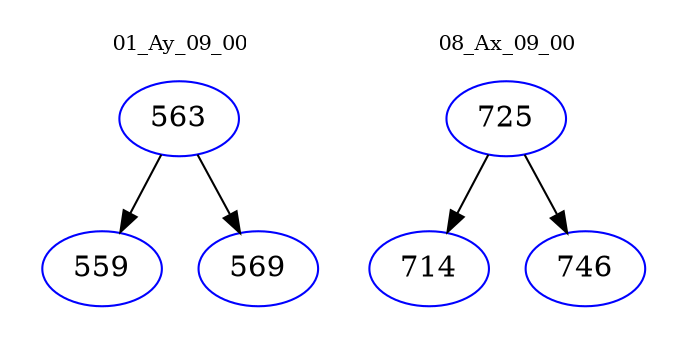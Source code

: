 digraph{
subgraph cluster_0 {
color = white
label = "01_Ay_09_00";
fontsize=10;
T0_563 [label="563", color="blue"]
T0_563 -> T0_559 [color="black"]
T0_559 [label="559", color="blue"]
T0_563 -> T0_569 [color="black"]
T0_569 [label="569", color="blue"]
}
subgraph cluster_1 {
color = white
label = "08_Ax_09_00";
fontsize=10;
T1_725 [label="725", color="blue"]
T1_725 -> T1_714 [color="black"]
T1_714 [label="714", color="blue"]
T1_725 -> T1_746 [color="black"]
T1_746 [label="746", color="blue"]
}
}
